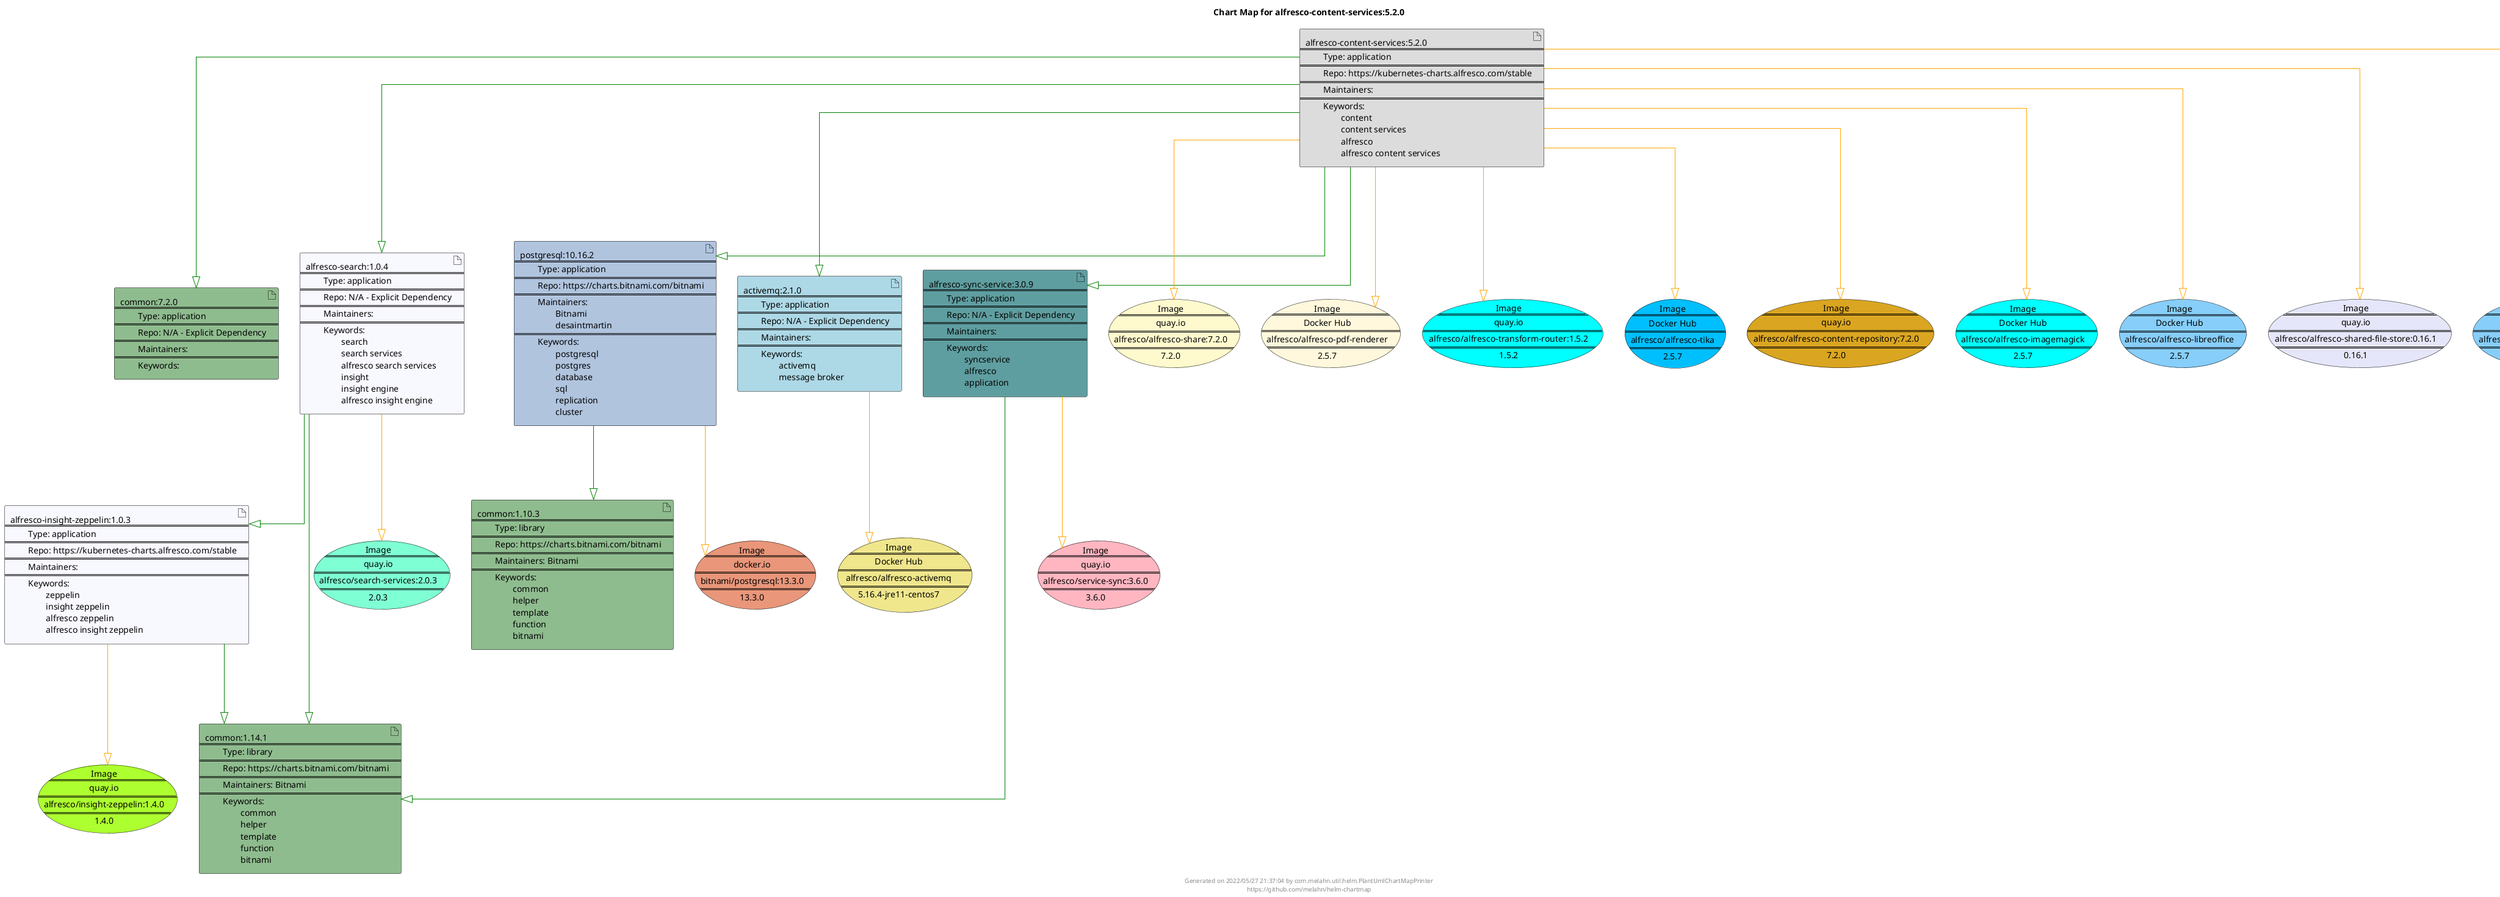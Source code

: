 @startuml
skinparam linetype ortho
skinparam backgroundColor white
skinparam usecaseBorderColor black
skinparam usecaseArrowColor LightSlateGray
skinparam artifactBorderColor black
skinparam artifactArrowColor LightSlateGray

title Chart Map for alfresco-content-services:5.2.0

'There are 9 referenced Helm Charts
artifact "common:7.2.0\n====\n\tType: application\n====\n\tRepo: N/A - Explicit Dependency\n====\n\tMaintainers: \n====\n\tKeywords: " as common_7_2_0 #DarkSeaGreen
artifact "alfresco-insight-zeppelin:1.0.3\n====\n\tType: application\n====\n\tRepo: https://kubernetes-charts.alfresco.com/stable\n====\n\tMaintainers: \n====\n\tKeywords: \n\t\tzeppelin\n\t\tinsight zeppelin\n\t\talfresco zeppelin\n\t\talfresco insight zeppelin" as alfresco_insight_zeppelin_1_0_3 #GhostWhite
artifact "alfresco-search:1.0.4\n====\n\tType: application\n====\n\tRepo: N/A - Explicit Dependency\n====\n\tMaintainers: \n====\n\tKeywords: \n\t\tsearch\n\t\tsearch services\n\t\talfresco search services\n\t\tinsight\n\t\tinsight engine\n\t\talfresco insight engine" as alfresco_search_1_0_4 #GhostWhite
artifact "postgresql:10.16.2\n====\n\tType: application\n====\n\tRepo: https://charts.bitnami.com/bitnami\n====\n\tMaintainers: \n\t\tBitnami\n\t\tdesaintmartin\n====\n\tKeywords: \n\t\tpostgresql\n\t\tpostgres\n\t\tdatabase\n\t\tsql\n\t\treplication\n\t\tcluster" as postgresql_10_16_2 #LightSteelBlue
artifact "alfresco-content-services:5.2.0\n====\n\tType: application\n====\n\tRepo: https://kubernetes-charts.alfresco.com/stable\n====\n\tMaintainers: \n====\n\tKeywords: \n\t\tcontent\n\t\tcontent services\n\t\talfresco\n\t\talfresco content services" as alfresco_content_services_5_2_0 #Gainsboro
artifact "activemq:2.1.0\n====\n\tType: application\n====\n\tRepo: N/A - Explicit Dependency\n====\n\tMaintainers: \n====\n\tKeywords: \n\t\tactivemq\n\t\tmessage broker" as activemq_2_1_0 #LightBlue
artifact "common:1.14.1\n====\n\tType: library\n====\n\tRepo: https://charts.bitnami.com/bitnami\n====\n\tMaintainers: Bitnami\n====\n\tKeywords: \n\t\tcommon\n\t\thelper\n\t\ttemplate\n\t\tfunction\n\t\tbitnami" as common_1_14_1 #DarkSeaGreen
artifact "alfresco-sync-service:3.0.9\n====\n\tType: application\n====\n\tRepo: N/A - Explicit Dependency\n====\n\tMaintainers: \n====\n\tKeywords: \n\t\tsyncservice\n\t\talfresco\n\t\tapplication" as alfresco_sync_service_3_0_9 #CadetBlue
artifact "common:1.10.3\n====\n\tType: library\n====\n\tRepo: https://charts.bitnami.com/bitnami\n====\n\tMaintainers: Bitnami\n====\n\tKeywords: \n\t\tcommon\n\t\thelper\n\t\ttemplate\n\t\tfunction\n\t\tbitnami" as common_1_10_3 #DarkSeaGreen

'There are 14 referenced Docker Images
usecase "Image\n====\nquay.io\n====\nalfresco/alfresco-share:7.2.0\n====\n7.2.0" as quay_io_alfresco_alfresco_share_7_2_0 #LemonChiffon
usecase "Image\n====\nDocker Hub\n====\nalfresco/alfresco-pdf-renderer\n====\n2.5.7" as alfresco_alfresco_pdf_renderer_2_5_7 #Cornsilk
usecase "Image\n====\nquay.io\n====\nalfresco/alfresco-transform-router:1.5.2\n====\n1.5.2" as quay_io_alfresco_alfresco_transform_router_1_5_2 #Aqua
usecase "Image\n====\nDocker Hub\n====\nalfresco/alfresco-tika\n====\n2.5.7" as alfresco_alfresco_tika_2_5_7 #DeepSkyBlue
usecase "Image\n====\nDocker Hub\n====\nalfresco/alfresco-activemq\n====\n5.16.4-jre11-centos7" as alfresco_alfresco_activemq_5_16_4_jre11_centos7 #Khaki
usecase "Image\n====\ndocker.io\n====\nbitnami/postgresql:13.3.0\n====\n13.3.0" as docker_io_bitnami_postgresql_13_3_0 #DarkSalmon
usecase "Image\n====\nquay.io\n====\nalfresco/alfresco-content-repository:7.2.0\n====\n7.2.0" as quay_io_alfresco_alfresco_content_repository_7_2_0 #GoldenRod
usecase "Image\n====\nDocker Hub\n====\nalfresco/alfresco-imagemagick\n====\n2.5.7" as alfresco_alfresco_imagemagick_2_5_7 #Aqua
usecase "Image\n====\nDocker Hub\n====\nalfresco/alfresco-libreoffice\n====\n2.5.7" as alfresco_alfresco_libreoffice_2_5_7 #LightSkyBlue
usecase "Image\n====\nquay.io\n====\nalfresco/alfresco-shared-file-store:0.16.1\n====\n0.16.1" as quay_io_alfresco_alfresco_shared_file_store_0_16_1 #Lavender
usecase "Image\n====\nquay.io\n====\nalfresco/insight-zeppelin:1.4.0\n====\n1.4.0" as quay_io_alfresco_insight_zeppelin_1_4_0 #GreenYellow
usecase "Image\n====\nDocker Hub\n====\nalfresco/alfresco-transform-misc\n====\n2.5.7" as alfresco_alfresco_transform_misc_2_5_7 #LightSkyBlue
usecase "Image\n====\nquay.io\n====\nalfresco/service-sync:3.6.0\n====\n3.6.0" as quay_io_alfresco_service_sync_3_6_0 #LightPink
usecase "Image\n====\nquay.io\n====\nalfresco/search-services:2.0.3\n====\n2.0.3" as quay_io_alfresco_search_services_2_0_3 #Aquamarine

'Chart Dependencies
alfresco_content_services_5_2_0--[#green]-|>alfresco_search_1_0_4
alfresco_search_1_0_4--[#green]-|>common_1_14_1
alfresco_search_1_0_4--[#green]-|>alfresco_insight_zeppelin_1_0_3
alfresco_insight_zeppelin_1_0_3--[#green]-|>common_1_14_1
alfresco_content_services_5_2_0--[#green]-|>alfresco_sync_service_3_0_9
alfresco_sync_service_3_0_9--[#green]-|>common_1_14_1
alfresco_content_services_5_2_0--[#green]-|>postgresql_10_16_2
postgresql_10_16_2--[#green]-|>common_1_10_3
alfresco_content_services_5_2_0--[#green]-|>activemq_2_1_0
alfresco_content_services_5_2_0--[#green]-|>common_7_2_0
alfresco_insight_zeppelin_1_0_3--[#orange]-|>quay_io_alfresco_insight_zeppelin_1_4_0
alfresco_search_1_0_4--[#orange]-|>quay_io_alfresco_search_services_2_0_3
postgresql_10_16_2--[#orange]-|>docker_io_bitnami_postgresql_13_3_0
alfresco_content_services_5_2_0--[#orange]-|>quay_io_alfresco_alfresco_share_7_2_0
alfresco_content_services_5_2_0--[#orange]-|>quay_io_alfresco_alfresco_content_repository_7_2_0
alfresco_content_services_5_2_0--[#orange]-|>alfresco_alfresco_imagemagick_2_5_7
alfresco_content_services_5_2_0--[#orange]-|>alfresco_alfresco_tika_2_5_7
alfresco_content_services_5_2_0--[#orange]-|>alfresco_alfresco_pdf_renderer_2_5_7
alfresco_content_services_5_2_0--[#orange]-|>quay_io_alfresco_alfresco_shared_file_store_0_16_1
alfresco_content_services_5_2_0--[#orange]-|>alfresco_alfresco_libreoffice_2_5_7
alfresco_content_services_5_2_0--[#orange]-|>alfresco_alfresco_transform_misc_2_5_7
alfresco_content_services_5_2_0--[#orange]-|>quay_io_alfresco_alfresco_transform_router_1_5_2
activemq_2_1_0--[#orange]-|>alfresco_alfresco_activemq_5_16_4_jre11_centos7
alfresco_sync_service_3_0_9--[#orange]-|>quay_io_alfresco_service_sync_3_6_0

center footer Generated on 2022/05/27 21:37:04 by com.melahn.util.helm.PlantUmlChartMapPrinter\nhttps://github.com/melahn/helm-chartmap
@enduml
